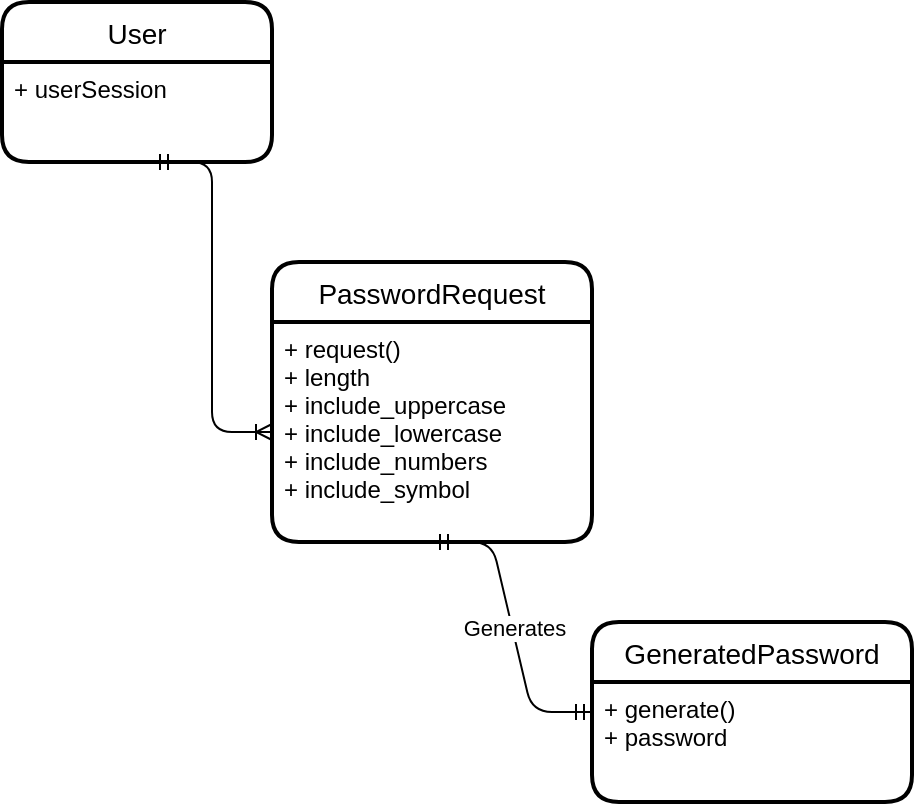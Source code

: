 <mxfile>
    <diagram id="v8_8LzQ0bnoZiHMLy8JL" name="Page-1">
        <mxGraphModel dx="625" dy="429" grid="0" gridSize="10" guides="1" tooltips="1" connect="1" arrows="1" fold="1" page="1" pageScale="1" pageWidth="850" pageHeight="1100" math="0" shadow="0">
            <root>
                <mxCell id="0"/>
                <mxCell id="1" parent="0"/>
                <mxCell id="6" value="PasswordRequest" style="swimlane;childLayout=stackLayout;horizontal=1;startSize=30;horizontalStack=0;rounded=1;fontSize=14;fontStyle=0;strokeWidth=2;resizeParent=0;resizeLast=1;shadow=0;dashed=0;align=center;" parent="1" vertex="1">
                    <mxGeometry x="347" y="245" width="160" height="140" as="geometry"/>
                </mxCell>
                <mxCell id="7" value="+ request()&#10;+ length&#10;+ include_uppercase&#10;+ include_lowercase&#10;+ include_numbers&#10;+ include_symbol" style="align=left;strokeColor=none;fillColor=none;spacingLeft=4;fontSize=12;verticalAlign=top;resizable=0;rotatable=0;part=1;fontStyle=0" parent="6" vertex="1">
                    <mxGeometry y="30" width="160" height="110" as="geometry"/>
                </mxCell>
                <mxCell id="10" value="GeneratedPassword" style="swimlane;childLayout=stackLayout;horizontal=1;startSize=30;horizontalStack=0;rounded=1;fontSize=14;fontStyle=0;strokeWidth=2;resizeParent=0;resizeLast=1;shadow=0;dashed=0;align=center;" parent="1" vertex="1">
                    <mxGeometry x="507" y="425" width="160" height="90" as="geometry"/>
                </mxCell>
                <mxCell id="11" value="+ generate()&#10;+ password" style="align=left;strokeColor=none;fillColor=none;spacingLeft=4;fontSize=12;verticalAlign=top;resizable=0;rotatable=0;part=1;" parent="10" vertex="1">
                    <mxGeometry y="30" width="160" height="60" as="geometry"/>
                </mxCell>
                <mxCell id="14" value="" style="edgeStyle=entityRelationEdgeStyle;fontSize=12;html=1;endArrow=ERmandOne;startArrow=ERmandOne;entryX=0;entryY=0.25;entryDx=0;entryDy=0;exitX=0.5;exitY=1;exitDx=0;exitDy=0;" parent="1" source="7" target="11" edge="1">
                    <mxGeometry width="100" height="100" relative="1" as="geometry">
                        <mxPoint x="442" y="386" as="sourcePoint"/>
                        <mxPoint x="547" y="465" as="targetPoint"/>
                    </mxGeometry>
                </mxCell>
                <mxCell id="21" value="Generates" style="edgeLabel;html=1;align=center;verticalAlign=middle;resizable=0;points=[];" vertex="1" connectable="0" parent="14">
                    <mxGeometry x="0.004" y="1" relative="1" as="geometry">
                        <mxPoint as="offset"/>
                    </mxGeometry>
                </mxCell>
                <mxCell id="15" value="" style="edgeStyle=entityRelationEdgeStyle;fontSize=12;html=1;endArrow=ERoneToMany;startArrow=ERmandOne;" parent="1" target="7" edge="1">
                    <mxGeometry width="100" height="100" relative="1" as="geometry">
                        <mxPoint x="287" y="195" as="sourcePoint"/>
                        <mxPoint x="387" y="295" as="targetPoint"/>
                    </mxGeometry>
                </mxCell>
                <mxCell id="19" value="User" style="swimlane;childLayout=stackLayout;horizontal=1;startSize=30;horizontalStack=0;rounded=1;fontSize=14;fontStyle=0;strokeWidth=2;resizeParent=0;resizeLast=1;shadow=0;dashed=0;align=center;" parent="1" vertex="1">
                    <mxGeometry x="212" y="115" width="135" height="80" as="geometry"/>
                </mxCell>
                <mxCell id="20" value="+ userSession&#10;" style="align=left;strokeColor=none;fillColor=none;spacingLeft=4;fontSize=12;verticalAlign=top;resizable=0;rotatable=0;part=1;fontStyle=0" parent="19" vertex="1">
                    <mxGeometry y="30" width="135" height="50" as="geometry"/>
                </mxCell>
            </root>
        </mxGraphModel>
    </diagram>
</mxfile>